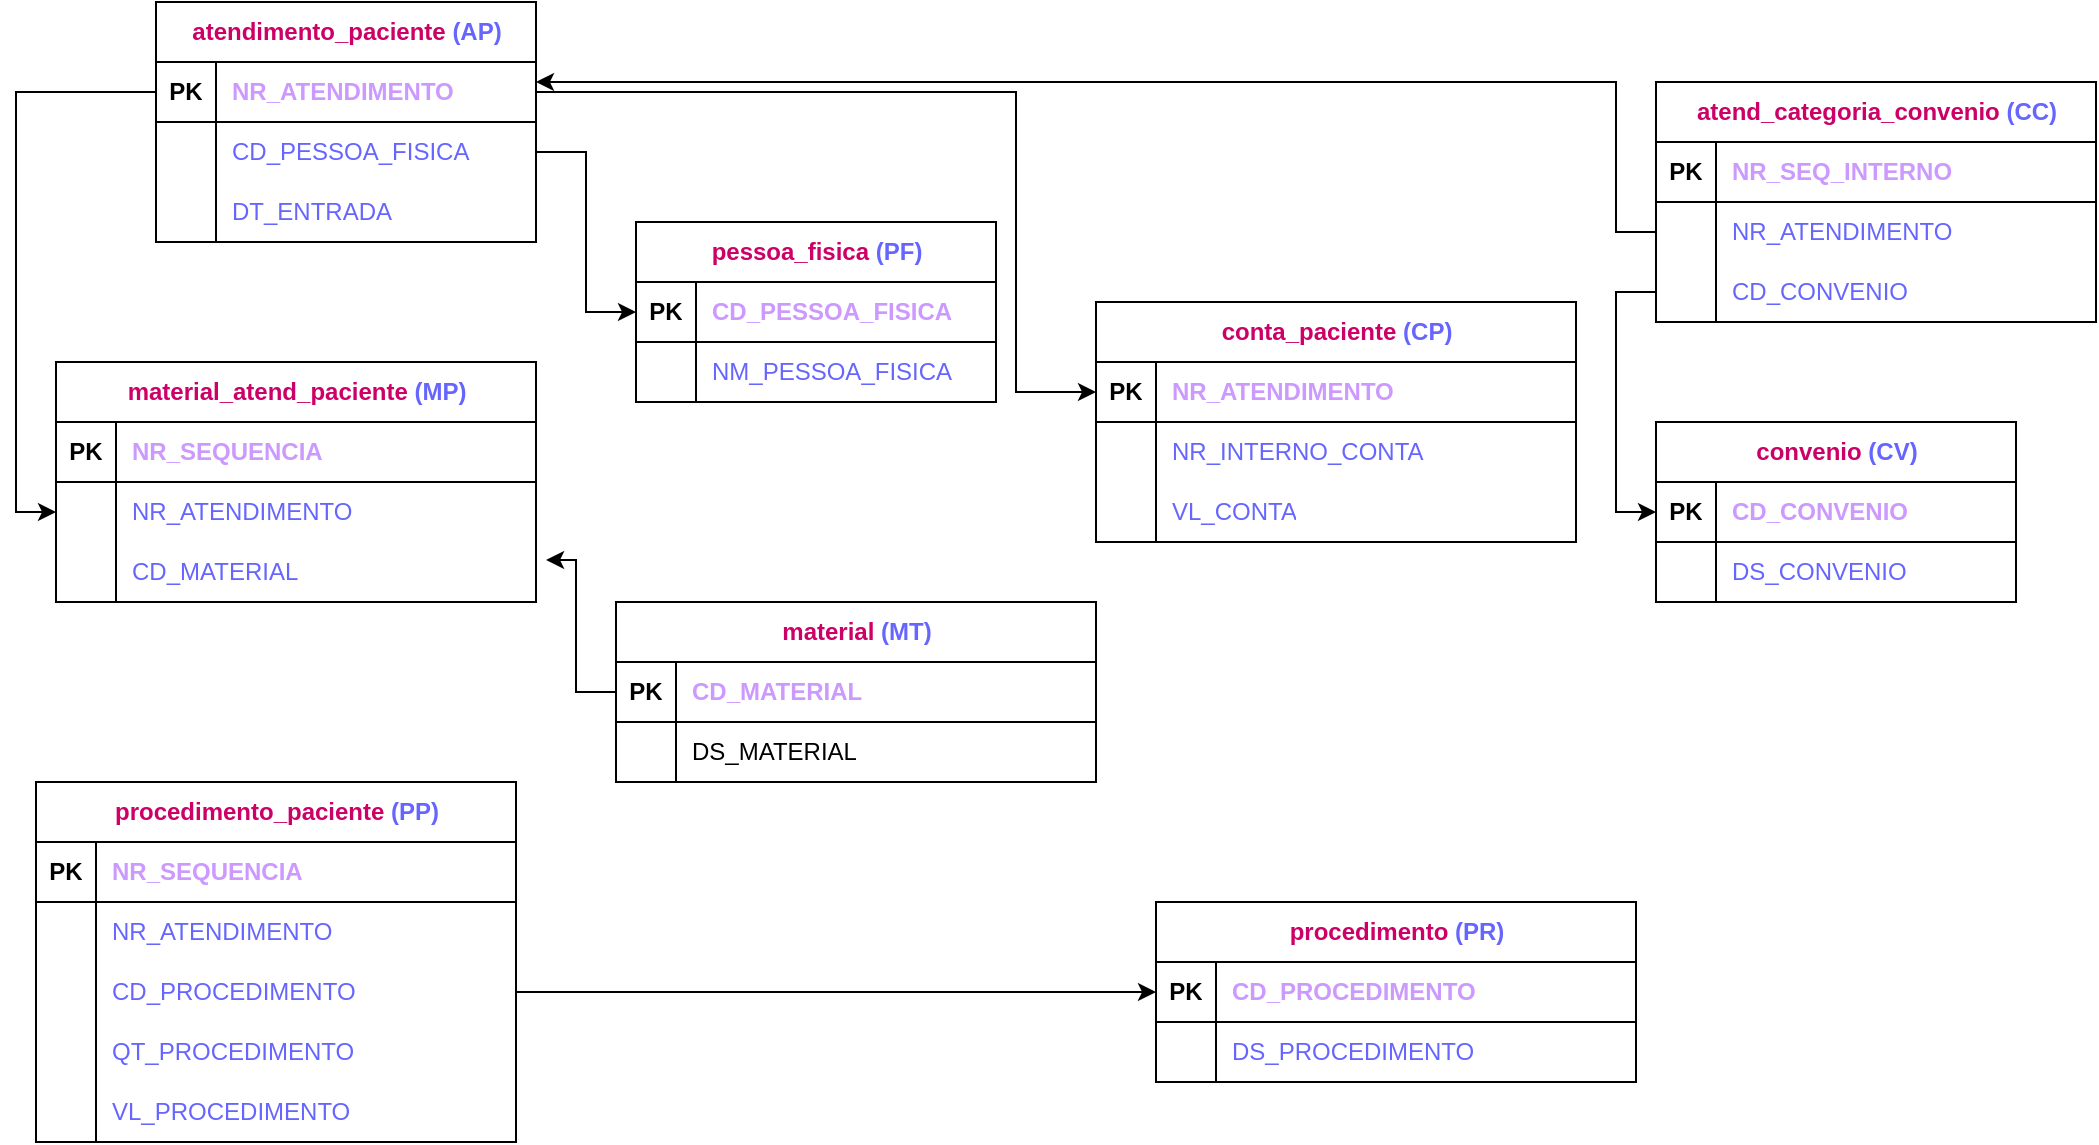 <mxfile version="21.5.2" type="github">
  <diagram name="Página-1" id="vmhVhu7wZ9gfbNmEgtU1">
    <mxGraphModel dx="1114" dy="576" grid="1" gridSize="10" guides="1" tooltips="1" connect="1" arrows="1" fold="1" page="1" pageScale="1.5" pageWidth="827" pageHeight="1169" math="0" shadow="0">
      <root>
        <mxCell id="0" />
        <mxCell id="1" parent="0" />
        <mxCell id="HgWbAHYJYBhUuNswJU_g-1" value="&lt;font color=&quot;#cc0066&quot;&gt;conta_paciente&lt;/font&gt;&lt;font color=&quot;#000099&quot;&gt; &lt;/font&gt;&lt;font color=&quot;#6666ff&quot;&gt;(CP)&lt;/font&gt;" style="shape=table;startSize=30;container=1;collapsible=1;childLayout=tableLayout;fixedRows=1;rowLines=0;fontStyle=1;align=center;resizeLast=1;html=1;" vertex="1" parent="1">
          <mxGeometry x="580" y="260" width="240" height="120" as="geometry" />
        </mxCell>
        <mxCell id="HgWbAHYJYBhUuNswJU_g-2" value="" style="shape=tableRow;horizontal=0;startSize=0;swimlaneHead=0;swimlaneBody=0;fillColor=none;collapsible=0;dropTarget=0;points=[[0,0.5],[1,0.5]];portConstraint=eastwest;top=0;left=0;right=0;bottom=1;" vertex="1" parent="HgWbAHYJYBhUuNswJU_g-1">
          <mxGeometry y="30" width="240" height="30" as="geometry" />
        </mxCell>
        <mxCell id="HgWbAHYJYBhUuNswJU_g-3" value="PK" style="shape=partialRectangle;connectable=0;fillColor=none;top=0;left=0;bottom=0;right=0;fontStyle=1;overflow=hidden;whiteSpace=wrap;html=1;" vertex="1" parent="HgWbAHYJYBhUuNswJU_g-2">
          <mxGeometry width="30" height="30" as="geometry">
            <mxRectangle width="30" height="30" as="alternateBounds" />
          </mxGeometry>
        </mxCell>
        <mxCell id="HgWbAHYJYBhUuNswJU_g-4" value="&lt;font color=&quot;#cc99ff&quot;&gt;NR_ATENDIMENTO&lt;/font&gt;" style="shape=partialRectangle;connectable=0;fillColor=none;top=0;left=0;bottom=0;right=0;align=left;spacingLeft=6;fontStyle=1;overflow=hidden;whiteSpace=wrap;html=1;" vertex="1" parent="HgWbAHYJYBhUuNswJU_g-2">
          <mxGeometry x="30" width="210" height="30" as="geometry">
            <mxRectangle width="210" height="30" as="alternateBounds" />
          </mxGeometry>
        </mxCell>
        <mxCell id="HgWbAHYJYBhUuNswJU_g-5" value="" style="shape=tableRow;horizontal=0;startSize=0;swimlaneHead=0;swimlaneBody=0;fillColor=none;collapsible=0;dropTarget=0;points=[[0,0.5],[1,0.5]];portConstraint=eastwest;top=0;left=0;right=0;bottom=0;" vertex="1" parent="HgWbAHYJYBhUuNswJU_g-1">
          <mxGeometry y="60" width="240" height="30" as="geometry" />
        </mxCell>
        <mxCell id="HgWbAHYJYBhUuNswJU_g-6" value="" style="shape=partialRectangle;connectable=0;fillColor=none;top=0;left=0;bottom=0;right=0;editable=1;overflow=hidden;whiteSpace=wrap;html=1;" vertex="1" parent="HgWbAHYJYBhUuNswJU_g-5">
          <mxGeometry width="30" height="30" as="geometry">
            <mxRectangle width="30" height="30" as="alternateBounds" />
          </mxGeometry>
        </mxCell>
        <mxCell id="HgWbAHYJYBhUuNswJU_g-7" value="&lt;font color=&quot;#6666ff&quot;&gt;NR_INTERNO_CONTA&lt;/font&gt;" style="shape=partialRectangle;connectable=0;fillColor=none;top=0;left=0;bottom=0;right=0;align=left;spacingLeft=6;overflow=hidden;whiteSpace=wrap;html=1;" vertex="1" parent="HgWbAHYJYBhUuNswJU_g-5">
          <mxGeometry x="30" width="210" height="30" as="geometry">
            <mxRectangle width="210" height="30" as="alternateBounds" />
          </mxGeometry>
        </mxCell>
        <mxCell id="HgWbAHYJYBhUuNswJU_g-8" style="shape=tableRow;horizontal=0;startSize=0;swimlaneHead=0;swimlaneBody=0;fillColor=none;collapsible=0;dropTarget=0;points=[[0,0.5],[1,0.5]];portConstraint=eastwest;top=0;left=0;right=0;bottom=0;" vertex="1" parent="HgWbAHYJYBhUuNswJU_g-1">
          <mxGeometry y="90" width="240" height="30" as="geometry" />
        </mxCell>
        <mxCell id="HgWbAHYJYBhUuNswJU_g-9" style="shape=partialRectangle;connectable=0;fillColor=none;top=0;left=0;bottom=0;right=0;editable=1;overflow=hidden;whiteSpace=wrap;html=1;" vertex="1" parent="HgWbAHYJYBhUuNswJU_g-8">
          <mxGeometry width="30" height="30" as="geometry">
            <mxRectangle width="30" height="30" as="alternateBounds" />
          </mxGeometry>
        </mxCell>
        <mxCell id="HgWbAHYJYBhUuNswJU_g-10" value="&lt;font color=&quot;#6666ff&quot;&gt;VL_CONTA&lt;/font&gt;" style="shape=partialRectangle;connectable=0;fillColor=none;top=0;left=0;bottom=0;right=0;align=left;spacingLeft=6;overflow=hidden;whiteSpace=wrap;html=1;" vertex="1" parent="HgWbAHYJYBhUuNswJU_g-8">
          <mxGeometry x="30" width="210" height="30" as="geometry">
            <mxRectangle width="210" height="30" as="alternateBounds" />
          </mxGeometry>
        </mxCell>
        <mxCell id="HgWbAHYJYBhUuNswJU_g-11" value="&lt;font color=&quot;#cc0066&quot;&gt;atendimento_paciente &lt;/font&gt;&lt;font color=&quot;#6666ff&quot;&gt;(AP)&lt;/font&gt;" style="shape=table;startSize=30;container=1;collapsible=1;childLayout=tableLayout;fixedRows=1;rowLines=0;fontStyle=1;align=center;resizeLast=1;html=1;" vertex="1" parent="1">
          <mxGeometry x="110" y="110" width="190" height="120" as="geometry" />
        </mxCell>
        <mxCell id="HgWbAHYJYBhUuNswJU_g-12" value="" style="shape=tableRow;horizontal=0;startSize=0;swimlaneHead=0;swimlaneBody=0;fillColor=none;collapsible=0;dropTarget=0;points=[[0,0.5],[1,0.5]];portConstraint=eastwest;top=0;left=0;right=0;bottom=1;" vertex="1" parent="HgWbAHYJYBhUuNswJU_g-11">
          <mxGeometry y="30" width="190" height="30" as="geometry" />
        </mxCell>
        <mxCell id="HgWbAHYJYBhUuNswJU_g-13" value="PK" style="shape=partialRectangle;connectable=0;fillColor=none;top=0;left=0;bottom=0;right=0;fontStyle=1;overflow=hidden;whiteSpace=wrap;html=1;" vertex="1" parent="HgWbAHYJYBhUuNswJU_g-12">
          <mxGeometry width="30" height="30" as="geometry">
            <mxRectangle width="30" height="30" as="alternateBounds" />
          </mxGeometry>
        </mxCell>
        <mxCell id="HgWbAHYJYBhUuNswJU_g-14" value="&lt;font color=&quot;#cc99ff&quot;&gt;NR_ATENDIMENTO&lt;/font&gt;" style="shape=partialRectangle;connectable=0;fillColor=none;top=0;left=0;bottom=0;right=0;align=left;spacingLeft=6;fontStyle=1;overflow=hidden;whiteSpace=wrap;html=1;" vertex="1" parent="HgWbAHYJYBhUuNswJU_g-12">
          <mxGeometry x="30" width="160" height="30" as="geometry">
            <mxRectangle width="160" height="30" as="alternateBounds" />
          </mxGeometry>
        </mxCell>
        <mxCell id="HgWbAHYJYBhUuNswJU_g-15" value="" style="shape=tableRow;horizontal=0;startSize=0;swimlaneHead=0;swimlaneBody=0;fillColor=none;collapsible=0;dropTarget=0;points=[[0,0.5],[1,0.5]];portConstraint=eastwest;top=0;left=0;right=0;bottom=0;" vertex="1" parent="HgWbAHYJYBhUuNswJU_g-11">
          <mxGeometry y="60" width="190" height="30" as="geometry" />
        </mxCell>
        <mxCell id="HgWbAHYJYBhUuNswJU_g-16" value="" style="shape=partialRectangle;connectable=0;fillColor=none;top=0;left=0;bottom=0;right=0;editable=1;overflow=hidden;whiteSpace=wrap;html=1;" vertex="1" parent="HgWbAHYJYBhUuNswJU_g-15">
          <mxGeometry width="30" height="30" as="geometry">
            <mxRectangle width="30" height="30" as="alternateBounds" />
          </mxGeometry>
        </mxCell>
        <mxCell id="HgWbAHYJYBhUuNswJU_g-17" value="&lt;font color=&quot;#6666ff&quot;&gt;CD_PESSOA_FISICA&lt;/font&gt;" style="shape=partialRectangle;connectable=0;fillColor=none;top=0;left=0;bottom=0;right=0;align=left;spacingLeft=6;overflow=hidden;whiteSpace=wrap;html=1;" vertex="1" parent="HgWbAHYJYBhUuNswJU_g-15">
          <mxGeometry x="30" width="160" height="30" as="geometry">
            <mxRectangle width="160" height="30" as="alternateBounds" />
          </mxGeometry>
        </mxCell>
        <mxCell id="HgWbAHYJYBhUuNswJU_g-18" value="" style="shape=tableRow;horizontal=0;startSize=0;swimlaneHead=0;swimlaneBody=0;fillColor=none;collapsible=0;dropTarget=0;points=[[0,0.5],[1,0.5]];portConstraint=eastwest;top=0;left=0;right=0;bottom=0;" vertex="1" parent="HgWbAHYJYBhUuNswJU_g-11">
          <mxGeometry y="90" width="190" height="30" as="geometry" />
        </mxCell>
        <mxCell id="HgWbAHYJYBhUuNswJU_g-19" value="" style="shape=partialRectangle;connectable=0;fillColor=none;top=0;left=0;bottom=0;right=0;editable=1;overflow=hidden;whiteSpace=wrap;html=1;" vertex="1" parent="HgWbAHYJYBhUuNswJU_g-18">
          <mxGeometry width="30" height="30" as="geometry">
            <mxRectangle width="30" height="30" as="alternateBounds" />
          </mxGeometry>
        </mxCell>
        <mxCell id="HgWbAHYJYBhUuNswJU_g-20" value="&lt;font color=&quot;#6666ff&quot;&gt;DT_ENTRADA&lt;/font&gt;" style="shape=partialRectangle;connectable=0;fillColor=none;top=0;left=0;bottom=0;right=0;align=left;spacingLeft=6;overflow=hidden;whiteSpace=wrap;html=1;" vertex="1" parent="HgWbAHYJYBhUuNswJU_g-18">
          <mxGeometry x="30" width="160" height="30" as="geometry">
            <mxRectangle width="160" height="30" as="alternateBounds" />
          </mxGeometry>
        </mxCell>
        <mxCell id="HgWbAHYJYBhUuNswJU_g-21" value="&lt;font color=&quot;#cc0066&quot;&gt;pessoa_fisica &lt;/font&gt;&lt;font color=&quot;#6666ff&quot;&gt;(PF)&lt;/font&gt;" style="shape=table;startSize=30;container=1;collapsible=1;childLayout=tableLayout;fixedRows=1;rowLines=0;fontStyle=1;align=center;resizeLast=1;html=1;" vertex="1" parent="1">
          <mxGeometry x="350" y="220" width="180" height="90" as="geometry" />
        </mxCell>
        <mxCell id="HgWbAHYJYBhUuNswJU_g-22" value="" style="shape=tableRow;horizontal=0;startSize=0;swimlaneHead=0;swimlaneBody=0;fillColor=none;collapsible=0;dropTarget=0;points=[[0,0.5],[1,0.5]];portConstraint=eastwest;top=0;left=0;right=0;bottom=1;" vertex="1" parent="HgWbAHYJYBhUuNswJU_g-21">
          <mxGeometry y="30" width="180" height="30" as="geometry" />
        </mxCell>
        <mxCell id="HgWbAHYJYBhUuNswJU_g-23" value="PK" style="shape=partialRectangle;connectable=0;fillColor=none;top=0;left=0;bottom=0;right=0;fontStyle=1;overflow=hidden;whiteSpace=wrap;html=1;" vertex="1" parent="HgWbAHYJYBhUuNswJU_g-22">
          <mxGeometry width="30" height="30" as="geometry">
            <mxRectangle width="30" height="30" as="alternateBounds" />
          </mxGeometry>
        </mxCell>
        <mxCell id="HgWbAHYJYBhUuNswJU_g-24" value="&lt;font color=&quot;#cc99ff&quot;&gt;CD_PESSOA_FISICA&lt;/font&gt;" style="shape=partialRectangle;connectable=0;fillColor=none;top=0;left=0;bottom=0;right=0;align=left;spacingLeft=6;fontStyle=1;overflow=hidden;whiteSpace=wrap;html=1;" vertex="1" parent="HgWbAHYJYBhUuNswJU_g-22">
          <mxGeometry x="30" width="150" height="30" as="geometry">
            <mxRectangle width="150" height="30" as="alternateBounds" />
          </mxGeometry>
        </mxCell>
        <mxCell id="HgWbAHYJYBhUuNswJU_g-25" value="" style="shape=tableRow;horizontal=0;startSize=0;swimlaneHead=0;swimlaneBody=0;fillColor=none;collapsible=0;dropTarget=0;points=[[0,0.5],[1,0.5]];portConstraint=eastwest;top=0;left=0;right=0;bottom=0;" vertex="1" parent="HgWbAHYJYBhUuNswJU_g-21">
          <mxGeometry y="60" width="180" height="30" as="geometry" />
        </mxCell>
        <mxCell id="HgWbAHYJYBhUuNswJU_g-26" value="" style="shape=partialRectangle;connectable=0;fillColor=none;top=0;left=0;bottom=0;right=0;editable=1;overflow=hidden;whiteSpace=wrap;html=1;" vertex="1" parent="HgWbAHYJYBhUuNswJU_g-25">
          <mxGeometry width="30" height="30" as="geometry">
            <mxRectangle width="30" height="30" as="alternateBounds" />
          </mxGeometry>
        </mxCell>
        <mxCell id="HgWbAHYJYBhUuNswJU_g-27" value="&lt;font color=&quot;#6666ff&quot;&gt;NM_PESSOA_FISICA&lt;/font&gt;" style="shape=partialRectangle;connectable=0;fillColor=none;top=0;left=0;bottom=0;right=0;align=left;spacingLeft=6;overflow=hidden;whiteSpace=wrap;html=1;" vertex="1" parent="HgWbAHYJYBhUuNswJU_g-25">
          <mxGeometry x="30" width="150" height="30" as="geometry">
            <mxRectangle width="150" height="30" as="alternateBounds" />
          </mxGeometry>
        </mxCell>
        <mxCell id="HgWbAHYJYBhUuNswJU_g-28" value="&lt;font color=&quot;#cc0066&quot;&gt;atend_categoria_convenio &lt;/font&gt;&lt;font color=&quot;#6666ff&quot;&gt;(CC)&lt;/font&gt;" style="shape=table;startSize=30;container=1;collapsible=1;childLayout=tableLayout;fixedRows=1;rowLines=0;fontStyle=1;align=center;resizeLast=1;html=1;" vertex="1" parent="1">
          <mxGeometry x="860" y="150" width="220" height="120" as="geometry" />
        </mxCell>
        <mxCell id="HgWbAHYJYBhUuNswJU_g-29" value="" style="shape=tableRow;horizontal=0;startSize=0;swimlaneHead=0;swimlaneBody=0;fillColor=none;collapsible=0;dropTarget=0;points=[[0,0.5],[1,0.5]];portConstraint=eastwest;top=0;left=0;right=0;bottom=1;" vertex="1" parent="HgWbAHYJYBhUuNswJU_g-28">
          <mxGeometry y="30" width="220" height="30" as="geometry" />
        </mxCell>
        <mxCell id="HgWbAHYJYBhUuNswJU_g-30" value="PK" style="shape=partialRectangle;connectable=0;fillColor=none;top=0;left=0;bottom=0;right=0;fontStyle=1;overflow=hidden;whiteSpace=wrap;html=1;" vertex="1" parent="HgWbAHYJYBhUuNswJU_g-29">
          <mxGeometry width="30" height="30" as="geometry">
            <mxRectangle width="30" height="30" as="alternateBounds" />
          </mxGeometry>
        </mxCell>
        <mxCell id="HgWbAHYJYBhUuNswJU_g-31" value="&lt;font color=&quot;#cc99ff&quot;&gt;NR_SEQ_INTERNO&lt;/font&gt;" style="shape=partialRectangle;connectable=0;fillColor=none;top=0;left=0;bottom=0;right=0;align=left;spacingLeft=6;fontStyle=1;overflow=hidden;whiteSpace=wrap;html=1;" vertex="1" parent="HgWbAHYJYBhUuNswJU_g-29">
          <mxGeometry x="30" width="190" height="30" as="geometry">
            <mxRectangle width="190" height="30" as="alternateBounds" />
          </mxGeometry>
        </mxCell>
        <mxCell id="HgWbAHYJYBhUuNswJU_g-32" value="" style="shape=tableRow;horizontal=0;startSize=0;swimlaneHead=0;swimlaneBody=0;fillColor=none;collapsible=0;dropTarget=0;points=[[0,0.5],[1,0.5]];portConstraint=eastwest;top=0;left=0;right=0;bottom=0;" vertex="1" parent="HgWbAHYJYBhUuNswJU_g-28">
          <mxGeometry y="60" width="220" height="30" as="geometry" />
        </mxCell>
        <mxCell id="HgWbAHYJYBhUuNswJU_g-33" value="" style="shape=partialRectangle;connectable=0;fillColor=none;top=0;left=0;bottom=0;right=0;editable=1;overflow=hidden;whiteSpace=wrap;html=1;" vertex="1" parent="HgWbAHYJYBhUuNswJU_g-32">
          <mxGeometry width="30" height="30" as="geometry">
            <mxRectangle width="30" height="30" as="alternateBounds" />
          </mxGeometry>
        </mxCell>
        <mxCell id="HgWbAHYJYBhUuNswJU_g-34" value="&lt;font color=&quot;#6666ff&quot;&gt;NR_ATENDIMENTO&lt;/font&gt;" style="shape=partialRectangle;connectable=0;fillColor=none;top=0;left=0;bottom=0;right=0;align=left;spacingLeft=6;overflow=hidden;whiteSpace=wrap;html=1;" vertex="1" parent="HgWbAHYJYBhUuNswJU_g-32">
          <mxGeometry x="30" width="190" height="30" as="geometry">
            <mxRectangle width="190" height="30" as="alternateBounds" />
          </mxGeometry>
        </mxCell>
        <mxCell id="HgWbAHYJYBhUuNswJU_g-35" value="" style="shape=tableRow;horizontal=0;startSize=0;swimlaneHead=0;swimlaneBody=0;fillColor=none;collapsible=0;dropTarget=0;points=[[0,0.5],[1,0.5]];portConstraint=eastwest;top=0;left=0;right=0;bottom=0;" vertex="1" parent="HgWbAHYJYBhUuNswJU_g-28">
          <mxGeometry y="90" width="220" height="30" as="geometry" />
        </mxCell>
        <mxCell id="HgWbAHYJYBhUuNswJU_g-36" value="" style="shape=partialRectangle;connectable=0;fillColor=none;top=0;left=0;bottom=0;right=0;editable=1;overflow=hidden;whiteSpace=wrap;html=1;" vertex="1" parent="HgWbAHYJYBhUuNswJU_g-35">
          <mxGeometry width="30" height="30" as="geometry">
            <mxRectangle width="30" height="30" as="alternateBounds" />
          </mxGeometry>
        </mxCell>
        <mxCell id="HgWbAHYJYBhUuNswJU_g-37" value="&lt;font color=&quot;#6666ff&quot;&gt;CD_CONVENIO&lt;/font&gt;" style="shape=partialRectangle;connectable=0;fillColor=none;top=0;left=0;bottom=0;right=0;align=left;spacingLeft=6;overflow=hidden;whiteSpace=wrap;html=1;" vertex="1" parent="HgWbAHYJYBhUuNswJU_g-35">
          <mxGeometry x="30" width="190" height="30" as="geometry">
            <mxRectangle width="190" height="30" as="alternateBounds" />
          </mxGeometry>
        </mxCell>
        <mxCell id="HgWbAHYJYBhUuNswJU_g-39" value="&lt;font color=&quot;#cc0066&quot;&gt;convenio &lt;/font&gt;&lt;font color=&quot;#6666ff&quot;&gt;(CV)&lt;/font&gt;" style="shape=table;startSize=30;container=1;collapsible=1;childLayout=tableLayout;fixedRows=1;rowLines=0;fontStyle=1;align=center;resizeLast=1;html=1;" vertex="1" parent="1">
          <mxGeometry x="860" y="320" width="180" height="90" as="geometry" />
        </mxCell>
        <mxCell id="HgWbAHYJYBhUuNswJU_g-40" value="" style="shape=tableRow;horizontal=0;startSize=0;swimlaneHead=0;swimlaneBody=0;fillColor=none;collapsible=0;dropTarget=0;points=[[0,0.5],[1,0.5]];portConstraint=eastwest;top=0;left=0;right=0;bottom=1;" vertex="1" parent="HgWbAHYJYBhUuNswJU_g-39">
          <mxGeometry y="30" width="180" height="30" as="geometry" />
        </mxCell>
        <mxCell id="HgWbAHYJYBhUuNswJU_g-41" value="PK" style="shape=partialRectangle;connectable=0;fillColor=none;top=0;left=0;bottom=0;right=0;fontStyle=1;overflow=hidden;whiteSpace=wrap;html=1;" vertex="1" parent="HgWbAHYJYBhUuNswJU_g-40">
          <mxGeometry width="30" height="30" as="geometry">
            <mxRectangle width="30" height="30" as="alternateBounds" />
          </mxGeometry>
        </mxCell>
        <mxCell id="HgWbAHYJYBhUuNswJU_g-42" value="&lt;font color=&quot;#cc99ff&quot;&gt;CD_CONVENIO&lt;/font&gt;" style="shape=partialRectangle;connectable=0;fillColor=none;top=0;left=0;bottom=0;right=0;align=left;spacingLeft=6;fontStyle=1;overflow=hidden;whiteSpace=wrap;html=1;" vertex="1" parent="HgWbAHYJYBhUuNswJU_g-40">
          <mxGeometry x="30" width="150" height="30" as="geometry">
            <mxRectangle width="150" height="30" as="alternateBounds" />
          </mxGeometry>
        </mxCell>
        <mxCell id="HgWbAHYJYBhUuNswJU_g-43" value="" style="shape=tableRow;horizontal=0;startSize=0;swimlaneHead=0;swimlaneBody=0;fillColor=none;collapsible=0;dropTarget=0;points=[[0,0.5],[1,0.5]];portConstraint=eastwest;top=0;left=0;right=0;bottom=0;" vertex="1" parent="HgWbAHYJYBhUuNswJU_g-39">
          <mxGeometry y="60" width="180" height="30" as="geometry" />
        </mxCell>
        <mxCell id="HgWbAHYJYBhUuNswJU_g-44" value="" style="shape=partialRectangle;connectable=0;fillColor=none;top=0;left=0;bottom=0;right=0;editable=1;overflow=hidden;whiteSpace=wrap;html=1;" vertex="1" parent="HgWbAHYJYBhUuNswJU_g-43">
          <mxGeometry width="30" height="30" as="geometry">
            <mxRectangle width="30" height="30" as="alternateBounds" />
          </mxGeometry>
        </mxCell>
        <mxCell id="HgWbAHYJYBhUuNswJU_g-45" value="&lt;font color=&quot;#6666ff&quot;&gt;DS_CONVENIO&lt;/font&gt;" style="shape=partialRectangle;connectable=0;fillColor=none;top=0;left=0;bottom=0;right=0;align=left;spacingLeft=6;overflow=hidden;whiteSpace=wrap;html=1;" vertex="1" parent="HgWbAHYJYBhUuNswJU_g-43">
          <mxGeometry x="30" width="150" height="30" as="geometry">
            <mxRectangle width="150" height="30" as="alternateBounds" />
          </mxGeometry>
        </mxCell>
        <mxCell id="HgWbAHYJYBhUuNswJU_g-46" style="edgeStyle=orthogonalEdgeStyle;rounded=0;orthogonalLoop=1;jettySize=auto;html=1;exitX=0;exitY=0.5;exitDx=0;exitDy=0;entryX=0;entryY=0.5;entryDx=0;entryDy=0;" edge="1" parent="1" source="HgWbAHYJYBhUuNswJU_g-35" target="HgWbAHYJYBhUuNswJU_g-40">
          <mxGeometry relative="1" as="geometry" />
        </mxCell>
        <mxCell id="HgWbAHYJYBhUuNswJU_g-48" style="edgeStyle=orthogonalEdgeStyle;rounded=0;orthogonalLoop=1;jettySize=auto;html=1;exitX=0;exitY=0.5;exitDx=0;exitDy=0;" edge="1" parent="1" source="HgWbAHYJYBhUuNswJU_g-32" target="HgWbAHYJYBhUuNswJU_g-12">
          <mxGeometry relative="1" as="geometry">
            <Array as="points">
              <mxPoint x="840" y="225" />
              <mxPoint x="840" y="150" />
            </Array>
          </mxGeometry>
        </mxCell>
        <mxCell id="HgWbAHYJYBhUuNswJU_g-49" value="&lt;font color=&quot;#cc0066&quot;&gt;procedimento &lt;/font&gt;&lt;font color=&quot;#6666ff&quot;&gt;(PR)&lt;/font&gt;" style="shape=table;startSize=30;container=1;collapsible=1;childLayout=tableLayout;fixedRows=1;rowLines=0;fontStyle=1;align=center;resizeLast=1;html=1;" vertex="1" parent="1">
          <mxGeometry x="610" y="560" width="240" height="90" as="geometry" />
        </mxCell>
        <mxCell id="HgWbAHYJYBhUuNswJU_g-50" value="" style="shape=tableRow;horizontal=0;startSize=0;swimlaneHead=0;swimlaneBody=0;fillColor=none;collapsible=0;dropTarget=0;points=[[0,0.5],[1,0.5]];portConstraint=eastwest;top=0;left=0;right=0;bottom=1;" vertex="1" parent="HgWbAHYJYBhUuNswJU_g-49">
          <mxGeometry y="30" width="240" height="30" as="geometry" />
        </mxCell>
        <mxCell id="HgWbAHYJYBhUuNswJU_g-51" value="PK" style="shape=partialRectangle;connectable=0;fillColor=none;top=0;left=0;bottom=0;right=0;fontStyle=1;overflow=hidden;whiteSpace=wrap;html=1;" vertex="1" parent="HgWbAHYJYBhUuNswJU_g-50">
          <mxGeometry width="30" height="30" as="geometry">
            <mxRectangle width="30" height="30" as="alternateBounds" />
          </mxGeometry>
        </mxCell>
        <mxCell id="HgWbAHYJYBhUuNswJU_g-52" value="&lt;font color=&quot;#cc99ff&quot;&gt;CD_PROCEDIMENTO&lt;/font&gt;" style="shape=partialRectangle;connectable=0;fillColor=none;top=0;left=0;bottom=0;right=0;align=left;spacingLeft=6;fontStyle=1;overflow=hidden;whiteSpace=wrap;html=1;" vertex="1" parent="HgWbAHYJYBhUuNswJU_g-50">
          <mxGeometry x="30" width="210" height="30" as="geometry">
            <mxRectangle width="210" height="30" as="alternateBounds" />
          </mxGeometry>
        </mxCell>
        <mxCell id="HgWbAHYJYBhUuNswJU_g-53" value="" style="shape=tableRow;horizontal=0;startSize=0;swimlaneHead=0;swimlaneBody=0;fillColor=none;collapsible=0;dropTarget=0;points=[[0,0.5],[1,0.5]];portConstraint=eastwest;top=0;left=0;right=0;bottom=0;" vertex="1" parent="HgWbAHYJYBhUuNswJU_g-49">
          <mxGeometry y="60" width="240" height="30" as="geometry" />
        </mxCell>
        <mxCell id="HgWbAHYJYBhUuNswJU_g-54" value="" style="shape=partialRectangle;connectable=0;fillColor=none;top=0;left=0;bottom=0;right=0;editable=1;overflow=hidden;whiteSpace=wrap;html=1;" vertex="1" parent="HgWbAHYJYBhUuNswJU_g-53">
          <mxGeometry width="30" height="30" as="geometry">
            <mxRectangle width="30" height="30" as="alternateBounds" />
          </mxGeometry>
        </mxCell>
        <mxCell id="HgWbAHYJYBhUuNswJU_g-55" value="&lt;font color=&quot;#6666ff&quot;&gt;DS_PROCEDIMENTO&lt;/font&gt;" style="shape=partialRectangle;connectable=0;fillColor=none;top=0;left=0;bottom=0;right=0;align=left;spacingLeft=6;overflow=hidden;whiteSpace=wrap;html=1;" vertex="1" parent="HgWbAHYJYBhUuNswJU_g-53">
          <mxGeometry x="30" width="210" height="30" as="geometry">
            <mxRectangle width="210" height="30" as="alternateBounds" />
          </mxGeometry>
        </mxCell>
        <mxCell id="HgWbAHYJYBhUuNswJU_g-56" value="&lt;font color=&quot;#cc0066&quot;&gt;procedimento_paciente &lt;/font&gt;&lt;font color=&quot;#6666ff&quot;&gt;(PP)&lt;/font&gt;" style="shape=table;startSize=30;container=1;collapsible=1;childLayout=tableLayout;fixedRows=1;rowLines=0;fontStyle=1;align=center;resizeLast=1;html=1;" vertex="1" parent="1">
          <mxGeometry x="50" y="500" width="240" height="180" as="geometry" />
        </mxCell>
        <mxCell id="HgWbAHYJYBhUuNswJU_g-57" value="" style="shape=tableRow;horizontal=0;startSize=0;swimlaneHead=0;swimlaneBody=0;fillColor=none;collapsible=0;dropTarget=0;points=[[0,0.5],[1,0.5]];portConstraint=eastwest;top=0;left=0;right=0;bottom=1;" vertex="1" parent="HgWbAHYJYBhUuNswJU_g-56">
          <mxGeometry y="30" width="240" height="30" as="geometry" />
        </mxCell>
        <mxCell id="HgWbAHYJYBhUuNswJU_g-58" value="PK" style="shape=partialRectangle;connectable=0;fillColor=none;top=0;left=0;bottom=0;right=0;fontStyle=1;overflow=hidden;whiteSpace=wrap;html=1;" vertex="1" parent="HgWbAHYJYBhUuNswJU_g-57">
          <mxGeometry width="30" height="30" as="geometry">
            <mxRectangle width="30" height="30" as="alternateBounds" />
          </mxGeometry>
        </mxCell>
        <mxCell id="HgWbAHYJYBhUuNswJU_g-59" value="&lt;font color=&quot;#cc99ff&quot;&gt;NR_SEQUENCIA&lt;/font&gt;" style="shape=partialRectangle;connectable=0;fillColor=none;top=0;left=0;bottom=0;right=0;align=left;spacingLeft=6;fontStyle=1;overflow=hidden;whiteSpace=wrap;html=1;" vertex="1" parent="HgWbAHYJYBhUuNswJU_g-57">
          <mxGeometry x="30" width="210" height="30" as="geometry">
            <mxRectangle width="210" height="30" as="alternateBounds" />
          </mxGeometry>
        </mxCell>
        <mxCell id="HgWbAHYJYBhUuNswJU_g-60" value="" style="shape=tableRow;horizontal=0;startSize=0;swimlaneHead=0;swimlaneBody=0;fillColor=none;collapsible=0;dropTarget=0;points=[[0,0.5],[1,0.5]];portConstraint=eastwest;top=0;left=0;right=0;bottom=0;" vertex="1" parent="HgWbAHYJYBhUuNswJU_g-56">
          <mxGeometry y="60" width="240" height="30" as="geometry" />
        </mxCell>
        <mxCell id="HgWbAHYJYBhUuNswJU_g-61" value="" style="shape=partialRectangle;connectable=0;fillColor=none;top=0;left=0;bottom=0;right=0;editable=1;overflow=hidden;whiteSpace=wrap;html=1;" vertex="1" parent="HgWbAHYJYBhUuNswJU_g-60">
          <mxGeometry width="30" height="30" as="geometry">
            <mxRectangle width="30" height="30" as="alternateBounds" />
          </mxGeometry>
        </mxCell>
        <mxCell id="HgWbAHYJYBhUuNswJU_g-62" value="&lt;font color=&quot;#6666ff&quot;&gt;NR_ATENDIMENTO&lt;/font&gt;" style="shape=partialRectangle;connectable=0;fillColor=none;top=0;left=0;bottom=0;right=0;align=left;spacingLeft=6;overflow=hidden;whiteSpace=wrap;html=1;" vertex="1" parent="HgWbAHYJYBhUuNswJU_g-60">
          <mxGeometry x="30" width="210" height="30" as="geometry">
            <mxRectangle width="210" height="30" as="alternateBounds" />
          </mxGeometry>
        </mxCell>
        <mxCell id="HgWbAHYJYBhUuNswJU_g-63" style="shape=tableRow;horizontal=0;startSize=0;swimlaneHead=0;swimlaneBody=0;fillColor=none;collapsible=0;dropTarget=0;points=[[0,0.5],[1,0.5]];portConstraint=eastwest;top=0;left=0;right=0;bottom=0;" vertex="1" parent="HgWbAHYJYBhUuNswJU_g-56">
          <mxGeometry y="90" width="240" height="30" as="geometry" />
        </mxCell>
        <mxCell id="HgWbAHYJYBhUuNswJU_g-64" style="shape=partialRectangle;connectable=0;fillColor=none;top=0;left=0;bottom=0;right=0;editable=1;overflow=hidden;whiteSpace=wrap;html=1;" vertex="1" parent="HgWbAHYJYBhUuNswJU_g-63">
          <mxGeometry width="30" height="30" as="geometry">
            <mxRectangle width="30" height="30" as="alternateBounds" />
          </mxGeometry>
        </mxCell>
        <mxCell id="HgWbAHYJYBhUuNswJU_g-65" value="&lt;font color=&quot;#6666ff&quot;&gt;CD_PROCEDIMENTO&lt;/font&gt;" style="shape=partialRectangle;connectable=0;fillColor=none;top=0;left=0;bottom=0;right=0;align=left;spacingLeft=6;overflow=hidden;whiteSpace=wrap;html=1;" vertex="1" parent="HgWbAHYJYBhUuNswJU_g-63">
          <mxGeometry x="30" width="210" height="30" as="geometry">
            <mxRectangle width="210" height="30" as="alternateBounds" />
          </mxGeometry>
        </mxCell>
        <mxCell id="HgWbAHYJYBhUuNswJU_g-66" style="shape=tableRow;horizontal=0;startSize=0;swimlaneHead=0;swimlaneBody=0;fillColor=none;collapsible=0;dropTarget=0;points=[[0,0.5],[1,0.5]];portConstraint=eastwest;top=0;left=0;right=0;bottom=0;" vertex="1" parent="HgWbAHYJYBhUuNswJU_g-56">
          <mxGeometry y="120" width="240" height="30" as="geometry" />
        </mxCell>
        <mxCell id="HgWbAHYJYBhUuNswJU_g-67" style="shape=partialRectangle;connectable=0;fillColor=none;top=0;left=0;bottom=0;right=0;editable=1;overflow=hidden;whiteSpace=wrap;html=1;" vertex="1" parent="HgWbAHYJYBhUuNswJU_g-66">
          <mxGeometry width="30" height="30" as="geometry">
            <mxRectangle width="30" height="30" as="alternateBounds" />
          </mxGeometry>
        </mxCell>
        <mxCell id="HgWbAHYJYBhUuNswJU_g-68" value="&lt;font color=&quot;#6666ff&quot;&gt;QT_PROCEDIMENTO&lt;/font&gt;" style="shape=partialRectangle;connectable=0;fillColor=none;top=0;left=0;bottom=0;right=0;align=left;spacingLeft=6;overflow=hidden;whiteSpace=wrap;html=1;fontColor=#000099;" vertex="1" parent="HgWbAHYJYBhUuNswJU_g-66">
          <mxGeometry x="30" width="210" height="30" as="geometry">
            <mxRectangle width="210" height="30" as="alternateBounds" />
          </mxGeometry>
        </mxCell>
        <mxCell id="HgWbAHYJYBhUuNswJU_g-69" style="shape=tableRow;horizontal=0;startSize=0;swimlaneHead=0;swimlaneBody=0;fillColor=none;collapsible=0;dropTarget=0;points=[[0,0.5],[1,0.5]];portConstraint=eastwest;top=0;left=0;right=0;bottom=0;" vertex="1" parent="HgWbAHYJYBhUuNswJU_g-56">
          <mxGeometry y="150" width="240" height="30" as="geometry" />
        </mxCell>
        <mxCell id="HgWbAHYJYBhUuNswJU_g-70" style="shape=partialRectangle;connectable=0;fillColor=none;top=0;left=0;bottom=0;right=0;editable=1;overflow=hidden;whiteSpace=wrap;html=1;" vertex="1" parent="HgWbAHYJYBhUuNswJU_g-69">
          <mxGeometry width="30" height="30" as="geometry">
            <mxRectangle width="30" height="30" as="alternateBounds" />
          </mxGeometry>
        </mxCell>
        <mxCell id="HgWbAHYJYBhUuNswJU_g-71" value="&lt;font color=&quot;#6666ff&quot;&gt;VL_PROCEDIMENTO&lt;/font&gt;" style="shape=partialRectangle;connectable=0;fillColor=none;top=0;left=0;bottom=0;right=0;align=left;spacingLeft=6;overflow=hidden;whiteSpace=wrap;html=1;fontColor=#000099;" vertex="1" parent="HgWbAHYJYBhUuNswJU_g-69">
          <mxGeometry x="30" width="210" height="30" as="geometry">
            <mxRectangle width="210" height="30" as="alternateBounds" />
          </mxGeometry>
        </mxCell>
        <mxCell id="HgWbAHYJYBhUuNswJU_g-72" style="edgeStyle=orthogonalEdgeStyle;rounded=0;orthogonalLoop=1;jettySize=auto;html=1;exitX=1;exitY=0.5;exitDx=0;exitDy=0;entryX=0;entryY=0.5;entryDx=0;entryDy=0;" edge="1" parent="1" source="HgWbAHYJYBhUuNswJU_g-63" target="HgWbAHYJYBhUuNswJU_g-50">
          <mxGeometry relative="1" as="geometry" />
        </mxCell>
        <mxCell id="HgWbAHYJYBhUuNswJU_g-87" value="&lt;font color=&quot;#cc0066&quot;&gt;material_atend_paciente&lt;/font&gt;&lt;font color=&quot;#6666ff&quot;&gt; (MP)&lt;/font&gt;" style="shape=table;startSize=30;container=1;collapsible=1;childLayout=tableLayout;fixedRows=1;rowLines=0;fontStyle=1;align=center;resizeLast=1;html=1;" vertex="1" parent="1">
          <mxGeometry x="60" y="290" width="240" height="120" as="geometry" />
        </mxCell>
        <mxCell id="HgWbAHYJYBhUuNswJU_g-88" value="" style="shape=tableRow;horizontal=0;startSize=0;swimlaneHead=0;swimlaneBody=0;fillColor=none;collapsible=0;dropTarget=0;points=[[0,0.5],[1,0.5]];portConstraint=eastwest;top=0;left=0;right=0;bottom=1;" vertex="1" parent="HgWbAHYJYBhUuNswJU_g-87">
          <mxGeometry y="30" width="240" height="30" as="geometry" />
        </mxCell>
        <mxCell id="HgWbAHYJYBhUuNswJU_g-89" value="PK" style="shape=partialRectangle;connectable=0;fillColor=none;top=0;left=0;bottom=0;right=0;fontStyle=1;overflow=hidden;whiteSpace=wrap;html=1;" vertex="1" parent="HgWbAHYJYBhUuNswJU_g-88">
          <mxGeometry width="30" height="30" as="geometry">
            <mxRectangle width="30" height="30" as="alternateBounds" />
          </mxGeometry>
        </mxCell>
        <mxCell id="HgWbAHYJYBhUuNswJU_g-90" value="&lt;font color=&quot;#cc99ff&quot;&gt;NR_SEQUENCIA&lt;/font&gt;" style="shape=partialRectangle;connectable=0;fillColor=none;top=0;left=0;bottom=0;right=0;align=left;spacingLeft=6;fontStyle=1;overflow=hidden;whiteSpace=wrap;html=1;" vertex="1" parent="HgWbAHYJYBhUuNswJU_g-88">
          <mxGeometry x="30" width="210" height="30" as="geometry">
            <mxRectangle width="210" height="30" as="alternateBounds" />
          </mxGeometry>
        </mxCell>
        <mxCell id="HgWbAHYJYBhUuNswJU_g-91" value="" style="shape=tableRow;horizontal=0;startSize=0;swimlaneHead=0;swimlaneBody=0;fillColor=none;collapsible=0;dropTarget=0;points=[[0,0.5],[1,0.5]];portConstraint=eastwest;top=0;left=0;right=0;bottom=0;" vertex="1" parent="HgWbAHYJYBhUuNswJU_g-87">
          <mxGeometry y="60" width="240" height="30" as="geometry" />
        </mxCell>
        <mxCell id="HgWbAHYJYBhUuNswJU_g-92" value="" style="shape=partialRectangle;connectable=0;fillColor=none;top=0;left=0;bottom=0;right=0;editable=1;overflow=hidden;whiteSpace=wrap;html=1;" vertex="1" parent="HgWbAHYJYBhUuNswJU_g-91">
          <mxGeometry width="30" height="30" as="geometry">
            <mxRectangle width="30" height="30" as="alternateBounds" />
          </mxGeometry>
        </mxCell>
        <mxCell id="HgWbAHYJYBhUuNswJU_g-93" value="&lt;font color=&quot;#6666ff&quot;&gt;NR_ATENDIMENTO&lt;/font&gt;" style="shape=partialRectangle;connectable=0;fillColor=none;top=0;left=0;bottom=0;right=0;align=left;spacingLeft=6;overflow=hidden;whiteSpace=wrap;html=1;" vertex="1" parent="HgWbAHYJYBhUuNswJU_g-91">
          <mxGeometry x="30" width="210" height="30" as="geometry">
            <mxRectangle width="210" height="30" as="alternateBounds" />
          </mxGeometry>
        </mxCell>
        <mxCell id="HgWbAHYJYBhUuNswJU_g-94" style="shape=tableRow;horizontal=0;startSize=0;swimlaneHead=0;swimlaneBody=0;fillColor=none;collapsible=0;dropTarget=0;points=[[0,0.5],[1,0.5]];portConstraint=eastwest;top=0;left=0;right=0;bottom=0;" vertex="1" parent="HgWbAHYJYBhUuNswJU_g-87">
          <mxGeometry y="90" width="240" height="30" as="geometry" />
        </mxCell>
        <mxCell id="HgWbAHYJYBhUuNswJU_g-95" style="shape=partialRectangle;connectable=0;fillColor=none;top=0;left=0;bottom=0;right=0;editable=1;overflow=hidden;whiteSpace=wrap;html=1;" vertex="1" parent="HgWbAHYJYBhUuNswJU_g-94">
          <mxGeometry width="30" height="30" as="geometry">
            <mxRectangle width="30" height="30" as="alternateBounds" />
          </mxGeometry>
        </mxCell>
        <mxCell id="HgWbAHYJYBhUuNswJU_g-96" value="&lt;font color=&quot;#6666ff&quot;&gt;CD_MATERIAL&lt;/font&gt;" style="shape=partialRectangle;connectable=0;fillColor=none;top=0;left=0;bottom=0;right=0;align=left;spacingLeft=6;overflow=hidden;whiteSpace=wrap;html=1;" vertex="1" parent="HgWbAHYJYBhUuNswJU_g-94">
          <mxGeometry x="30" width="210" height="30" as="geometry">
            <mxRectangle width="210" height="30" as="alternateBounds" />
          </mxGeometry>
        </mxCell>
        <mxCell id="HgWbAHYJYBhUuNswJU_g-103" style="edgeStyle=orthogonalEdgeStyle;rounded=0;orthogonalLoop=1;jettySize=auto;html=1;exitX=0;exitY=0.5;exitDx=0;exitDy=0;entryX=0;entryY=0.5;entryDx=0;entryDy=0;" edge="1" parent="1" source="HgWbAHYJYBhUuNswJU_g-12" target="HgWbAHYJYBhUuNswJU_g-91">
          <mxGeometry relative="1" as="geometry" />
        </mxCell>
        <mxCell id="HgWbAHYJYBhUuNswJU_g-104" style="edgeStyle=orthogonalEdgeStyle;rounded=0;orthogonalLoop=1;jettySize=auto;html=1;exitX=1;exitY=0.5;exitDx=0;exitDy=0;entryX=0;entryY=0.5;entryDx=0;entryDy=0;" edge="1" parent="1" source="HgWbAHYJYBhUuNswJU_g-15" target="HgWbAHYJYBhUuNswJU_g-22">
          <mxGeometry relative="1" as="geometry" />
        </mxCell>
        <mxCell id="HgWbAHYJYBhUuNswJU_g-107" style="edgeStyle=orthogonalEdgeStyle;rounded=0;orthogonalLoop=1;jettySize=auto;html=1;exitX=1;exitY=0.5;exitDx=0;exitDy=0;entryX=0;entryY=0.5;entryDx=0;entryDy=0;" edge="1" parent="1" source="HgWbAHYJYBhUuNswJU_g-12" target="HgWbAHYJYBhUuNswJU_g-2">
          <mxGeometry relative="1" as="geometry">
            <Array as="points">
              <mxPoint x="540" y="155" />
              <mxPoint x="540" y="305" />
            </Array>
          </mxGeometry>
        </mxCell>
        <mxCell id="HgWbAHYJYBhUuNswJU_g-108" value="&lt;font color=&quot;#cc0066&quot;&gt;material&amp;nbsp;&lt;/font&gt;&lt;font color=&quot;#6666ff&quot;&gt;(MT)&lt;/font&gt;" style="shape=table;startSize=30;container=1;collapsible=1;childLayout=tableLayout;fixedRows=1;rowLines=0;fontStyle=1;align=center;resizeLast=1;html=1;" vertex="1" parent="1">
          <mxGeometry x="340" y="410" width="240" height="90" as="geometry" />
        </mxCell>
        <mxCell id="HgWbAHYJYBhUuNswJU_g-109" value="" style="shape=tableRow;horizontal=0;startSize=0;swimlaneHead=0;swimlaneBody=0;fillColor=none;collapsible=0;dropTarget=0;points=[[0,0.5],[1,0.5]];portConstraint=eastwest;top=0;left=0;right=0;bottom=1;" vertex="1" parent="HgWbAHYJYBhUuNswJU_g-108">
          <mxGeometry y="30" width="240" height="30" as="geometry" />
        </mxCell>
        <mxCell id="HgWbAHYJYBhUuNswJU_g-110" value="PK" style="shape=partialRectangle;connectable=0;fillColor=none;top=0;left=0;bottom=0;right=0;fontStyle=1;overflow=hidden;whiteSpace=wrap;html=1;" vertex="1" parent="HgWbAHYJYBhUuNswJU_g-109">
          <mxGeometry width="30" height="30" as="geometry">
            <mxRectangle width="30" height="30" as="alternateBounds" />
          </mxGeometry>
        </mxCell>
        <mxCell id="HgWbAHYJYBhUuNswJU_g-111" value="&lt;font color=&quot;#cc99ff&quot;&gt;CD_MATERIAL&lt;/font&gt;" style="shape=partialRectangle;connectable=0;fillColor=none;top=0;left=0;bottom=0;right=0;align=left;spacingLeft=6;fontStyle=1;overflow=hidden;whiteSpace=wrap;html=1;" vertex="1" parent="HgWbAHYJYBhUuNswJU_g-109">
          <mxGeometry x="30" width="210" height="30" as="geometry">
            <mxRectangle width="210" height="30" as="alternateBounds" />
          </mxGeometry>
        </mxCell>
        <mxCell id="HgWbAHYJYBhUuNswJU_g-112" value="" style="shape=tableRow;horizontal=0;startSize=0;swimlaneHead=0;swimlaneBody=0;fillColor=none;collapsible=0;dropTarget=0;points=[[0,0.5],[1,0.5]];portConstraint=eastwest;top=0;left=0;right=0;bottom=0;" vertex="1" parent="HgWbAHYJYBhUuNswJU_g-108">
          <mxGeometry y="60" width="240" height="30" as="geometry" />
        </mxCell>
        <mxCell id="HgWbAHYJYBhUuNswJU_g-113" value="" style="shape=partialRectangle;connectable=0;fillColor=none;top=0;left=0;bottom=0;right=0;editable=1;overflow=hidden;whiteSpace=wrap;html=1;" vertex="1" parent="HgWbAHYJYBhUuNswJU_g-112">
          <mxGeometry width="30" height="30" as="geometry">
            <mxRectangle width="30" height="30" as="alternateBounds" />
          </mxGeometry>
        </mxCell>
        <mxCell id="HgWbAHYJYBhUuNswJU_g-114" value="DS_MATERIAL" style="shape=partialRectangle;connectable=0;fillColor=none;top=0;left=0;bottom=0;right=0;align=left;spacingLeft=6;overflow=hidden;whiteSpace=wrap;html=1;" vertex="1" parent="HgWbAHYJYBhUuNswJU_g-112">
          <mxGeometry x="30" width="210" height="30" as="geometry">
            <mxRectangle width="210" height="30" as="alternateBounds" />
          </mxGeometry>
        </mxCell>
        <mxCell id="HgWbAHYJYBhUuNswJU_g-118" style="edgeStyle=orthogonalEdgeStyle;rounded=0;orthogonalLoop=1;jettySize=auto;html=1;exitX=0;exitY=0.5;exitDx=0;exitDy=0;entryX=1.021;entryY=0.3;entryDx=0;entryDy=0;entryPerimeter=0;" edge="1" parent="1" source="HgWbAHYJYBhUuNswJU_g-109" target="HgWbAHYJYBhUuNswJU_g-94">
          <mxGeometry relative="1" as="geometry" />
        </mxCell>
      </root>
    </mxGraphModel>
  </diagram>
</mxfile>
